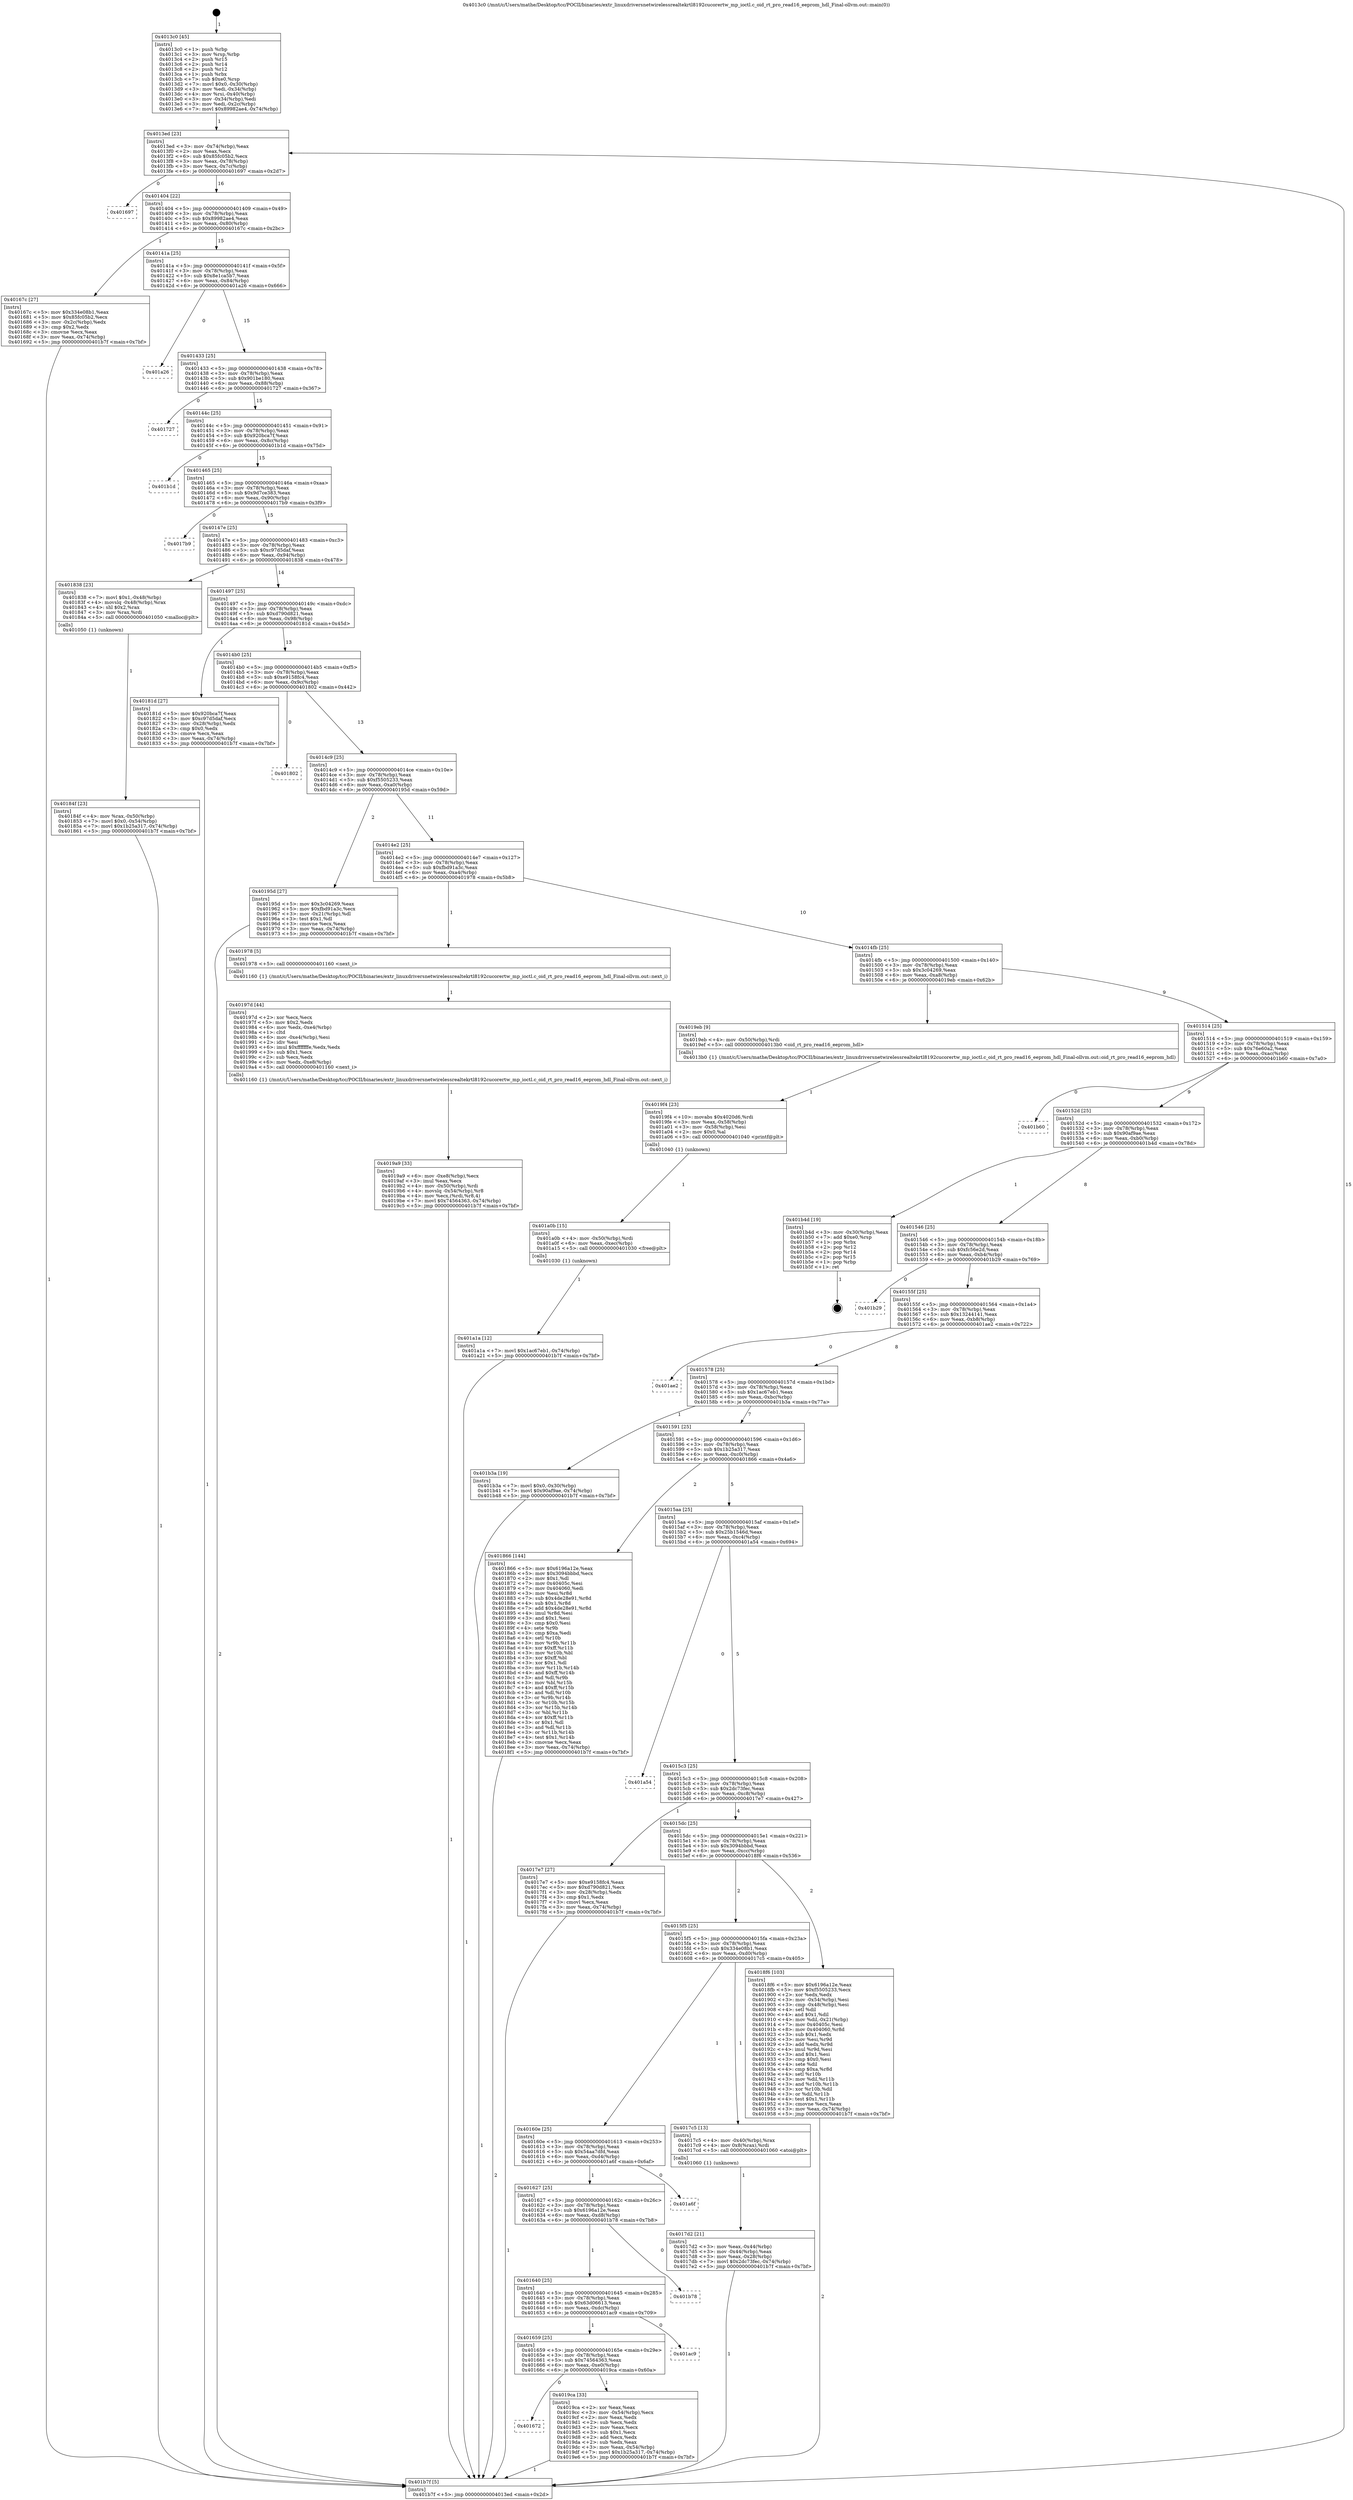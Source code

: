 digraph "0x4013c0" {
  label = "0x4013c0 (/mnt/c/Users/mathe/Desktop/tcc/POCII/binaries/extr_linuxdriversnetwirelessrealtekrtl8192cucorertw_mp_ioctl.c_oid_rt_pro_read16_eeprom_hdl_Final-ollvm.out::main(0))"
  labelloc = "t"
  node[shape=record]

  Entry [label="",width=0.3,height=0.3,shape=circle,fillcolor=black,style=filled]
  "0x4013ed" [label="{
     0x4013ed [23]\l
     | [instrs]\l
     &nbsp;&nbsp;0x4013ed \<+3\>: mov -0x74(%rbp),%eax\l
     &nbsp;&nbsp;0x4013f0 \<+2\>: mov %eax,%ecx\l
     &nbsp;&nbsp;0x4013f2 \<+6\>: sub $0x85fc05b2,%ecx\l
     &nbsp;&nbsp;0x4013f8 \<+3\>: mov %eax,-0x78(%rbp)\l
     &nbsp;&nbsp;0x4013fb \<+3\>: mov %ecx,-0x7c(%rbp)\l
     &nbsp;&nbsp;0x4013fe \<+6\>: je 0000000000401697 \<main+0x2d7\>\l
  }"]
  "0x401697" [label="{
     0x401697\l
  }", style=dashed]
  "0x401404" [label="{
     0x401404 [22]\l
     | [instrs]\l
     &nbsp;&nbsp;0x401404 \<+5\>: jmp 0000000000401409 \<main+0x49\>\l
     &nbsp;&nbsp;0x401409 \<+3\>: mov -0x78(%rbp),%eax\l
     &nbsp;&nbsp;0x40140c \<+5\>: sub $0x89982ae4,%eax\l
     &nbsp;&nbsp;0x401411 \<+3\>: mov %eax,-0x80(%rbp)\l
     &nbsp;&nbsp;0x401414 \<+6\>: je 000000000040167c \<main+0x2bc\>\l
  }"]
  Exit [label="",width=0.3,height=0.3,shape=circle,fillcolor=black,style=filled,peripheries=2]
  "0x40167c" [label="{
     0x40167c [27]\l
     | [instrs]\l
     &nbsp;&nbsp;0x40167c \<+5\>: mov $0x334e08b1,%eax\l
     &nbsp;&nbsp;0x401681 \<+5\>: mov $0x85fc05b2,%ecx\l
     &nbsp;&nbsp;0x401686 \<+3\>: mov -0x2c(%rbp),%edx\l
     &nbsp;&nbsp;0x401689 \<+3\>: cmp $0x2,%edx\l
     &nbsp;&nbsp;0x40168c \<+3\>: cmovne %ecx,%eax\l
     &nbsp;&nbsp;0x40168f \<+3\>: mov %eax,-0x74(%rbp)\l
     &nbsp;&nbsp;0x401692 \<+5\>: jmp 0000000000401b7f \<main+0x7bf\>\l
  }"]
  "0x40141a" [label="{
     0x40141a [25]\l
     | [instrs]\l
     &nbsp;&nbsp;0x40141a \<+5\>: jmp 000000000040141f \<main+0x5f\>\l
     &nbsp;&nbsp;0x40141f \<+3\>: mov -0x78(%rbp),%eax\l
     &nbsp;&nbsp;0x401422 \<+5\>: sub $0x8e1ca5b7,%eax\l
     &nbsp;&nbsp;0x401427 \<+6\>: mov %eax,-0x84(%rbp)\l
     &nbsp;&nbsp;0x40142d \<+6\>: je 0000000000401a26 \<main+0x666\>\l
  }"]
  "0x401b7f" [label="{
     0x401b7f [5]\l
     | [instrs]\l
     &nbsp;&nbsp;0x401b7f \<+5\>: jmp 00000000004013ed \<main+0x2d\>\l
  }"]
  "0x4013c0" [label="{
     0x4013c0 [45]\l
     | [instrs]\l
     &nbsp;&nbsp;0x4013c0 \<+1\>: push %rbp\l
     &nbsp;&nbsp;0x4013c1 \<+3\>: mov %rsp,%rbp\l
     &nbsp;&nbsp;0x4013c4 \<+2\>: push %r15\l
     &nbsp;&nbsp;0x4013c6 \<+2\>: push %r14\l
     &nbsp;&nbsp;0x4013c8 \<+2\>: push %r12\l
     &nbsp;&nbsp;0x4013ca \<+1\>: push %rbx\l
     &nbsp;&nbsp;0x4013cb \<+7\>: sub $0xe0,%rsp\l
     &nbsp;&nbsp;0x4013d2 \<+7\>: movl $0x0,-0x30(%rbp)\l
     &nbsp;&nbsp;0x4013d9 \<+3\>: mov %edi,-0x34(%rbp)\l
     &nbsp;&nbsp;0x4013dc \<+4\>: mov %rsi,-0x40(%rbp)\l
     &nbsp;&nbsp;0x4013e0 \<+3\>: mov -0x34(%rbp),%edi\l
     &nbsp;&nbsp;0x4013e3 \<+3\>: mov %edi,-0x2c(%rbp)\l
     &nbsp;&nbsp;0x4013e6 \<+7\>: movl $0x89982ae4,-0x74(%rbp)\l
  }"]
  "0x401a1a" [label="{
     0x401a1a [12]\l
     | [instrs]\l
     &nbsp;&nbsp;0x401a1a \<+7\>: movl $0x1ac67eb1,-0x74(%rbp)\l
     &nbsp;&nbsp;0x401a21 \<+5\>: jmp 0000000000401b7f \<main+0x7bf\>\l
  }"]
  "0x401a26" [label="{
     0x401a26\l
  }", style=dashed]
  "0x401433" [label="{
     0x401433 [25]\l
     | [instrs]\l
     &nbsp;&nbsp;0x401433 \<+5\>: jmp 0000000000401438 \<main+0x78\>\l
     &nbsp;&nbsp;0x401438 \<+3\>: mov -0x78(%rbp),%eax\l
     &nbsp;&nbsp;0x40143b \<+5\>: sub $0x901be180,%eax\l
     &nbsp;&nbsp;0x401440 \<+6\>: mov %eax,-0x88(%rbp)\l
     &nbsp;&nbsp;0x401446 \<+6\>: je 0000000000401727 \<main+0x367\>\l
  }"]
  "0x401a0b" [label="{
     0x401a0b [15]\l
     | [instrs]\l
     &nbsp;&nbsp;0x401a0b \<+4\>: mov -0x50(%rbp),%rdi\l
     &nbsp;&nbsp;0x401a0f \<+6\>: mov %eax,-0xec(%rbp)\l
     &nbsp;&nbsp;0x401a15 \<+5\>: call 0000000000401030 \<free@plt\>\l
     | [calls]\l
     &nbsp;&nbsp;0x401030 \{1\} (unknown)\l
  }"]
  "0x401727" [label="{
     0x401727\l
  }", style=dashed]
  "0x40144c" [label="{
     0x40144c [25]\l
     | [instrs]\l
     &nbsp;&nbsp;0x40144c \<+5\>: jmp 0000000000401451 \<main+0x91\>\l
     &nbsp;&nbsp;0x401451 \<+3\>: mov -0x78(%rbp),%eax\l
     &nbsp;&nbsp;0x401454 \<+5\>: sub $0x920bca7f,%eax\l
     &nbsp;&nbsp;0x401459 \<+6\>: mov %eax,-0x8c(%rbp)\l
     &nbsp;&nbsp;0x40145f \<+6\>: je 0000000000401b1d \<main+0x75d\>\l
  }"]
  "0x4019f4" [label="{
     0x4019f4 [23]\l
     | [instrs]\l
     &nbsp;&nbsp;0x4019f4 \<+10\>: movabs $0x4020d6,%rdi\l
     &nbsp;&nbsp;0x4019fe \<+3\>: mov %eax,-0x58(%rbp)\l
     &nbsp;&nbsp;0x401a01 \<+3\>: mov -0x58(%rbp),%esi\l
     &nbsp;&nbsp;0x401a04 \<+2\>: mov $0x0,%al\l
     &nbsp;&nbsp;0x401a06 \<+5\>: call 0000000000401040 \<printf@plt\>\l
     | [calls]\l
     &nbsp;&nbsp;0x401040 \{1\} (unknown)\l
  }"]
  "0x401b1d" [label="{
     0x401b1d\l
  }", style=dashed]
  "0x401465" [label="{
     0x401465 [25]\l
     | [instrs]\l
     &nbsp;&nbsp;0x401465 \<+5\>: jmp 000000000040146a \<main+0xaa\>\l
     &nbsp;&nbsp;0x40146a \<+3\>: mov -0x78(%rbp),%eax\l
     &nbsp;&nbsp;0x40146d \<+5\>: sub $0x9d7ce383,%eax\l
     &nbsp;&nbsp;0x401472 \<+6\>: mov %eax,-0x90(%rbp)\l
     &nbsp;&nbsp;0x401478 \<+6\>: je 00000000004017b9 \<main+0x3f9\>\l
  }"]
  "0x401672" [label="{
     0x401672\l
  }", style=dashed]
  "0x4017b9" [label="{
     0x4017b9\l
  }", style=dashed]
  "0x40147e" [label="{
     0x40147e [25]\l
     | [instrs]\l
     &nbsp;&nbsp;0x40147e \<+5\>: jmp 0000000000401483 \<main+0xc3\>\l
     &nbsp;&nbsp;0x401483 \<+3\>: mov -0x78(%rbp),%eax\l
     &nbsp;&nbsp;0x401486 \<+5\>: sub $0xc97d5daf,%eax\l
     &nbsp;&nbsp;0x40148b \<+6\>: mov %eax,-0x94(%rbp)\l
     &nbsp;&nbsp;0x401491 \<+6\>: je 0000000000401838 \<main+0x478\>\l
  }"]
  "0x4019ca" [label="{
     0x4019ca [33]\l
     | [instrs]\l
     &nbsp;&nbsp;0x4019ca \<+2\>: xor %eax,%eax\l
     &nbsp;&nbsp;0x4019cc \<+3\>: mov -0x54(%rbp),%ecx\l
     &nbsp;&nbsp;0x4019cf \<+2\>: mov %eax,%edx\l
     &nbsp;&nbsp;0x4019d1 \<+2\>: sub %ecx,%edx\l
     &nbsp;&nbsp;0x4019d3 \<+2\>: mov %eax,%ecx\l
     &nbsp;&nbsp;0x4019d5 \<+3\>: sub $0x1,%ecx\l
     &nbsp;&nbsp;0x4019d8 \<+2\>: add %ecx,%edx\l
     &nbsp;&nbsp;0x4019da \<+2\>: sub %edx,%eax\l
     &nbsp;&nbsp;0x4019dc \<+3\>: mov %eax,-0x54(%rbp)\l
     &nbsp;&nbsp;0x4019df \<+7\>: movl $0x1b25a317,-0x74(%rbp)\l
     &nbsp;&nbsp;0x4019e6 \<+5\>: jmp 0000000000401b7f \<main+0x7bf\>\l
  }"]
  "0x401838" [label="{
     0x401838 [23]\l
     | [instrs]\l
     &nbsp;&nbsp;0x401838 \<+7\>: movl $0x1,-0x48(%rbp)\l
     &nbsp;&nbsp;0x40183f \<+4\>: movslq -0x48(%rbp),%rax\l
     &nbsp;&nbsp;0x401843 \<+4\>: shl $0x2,%rax\l
     &nbsp;&nbsp;0x401847 \<+3\>: mov %rax,%rdi\l
     &nbsp;&nbsp;0x40184a \<+5\>: call 0000000000401050 \<malloc@plt\>\l
     | [calls]\l
     &nbsp;&nbsp;0x401050 \{1\} (unknown)\l
  }"]
  "0x401497" [label="{
     0x401497 [25]\l
     | [instrs]\l
     &nbsp;&nbsp;0x401497 \<+5\>: jmp 000000000040149c \<main+0xdc\>\l
     &nbsp;&nbsp;0x40149c \<+3\>: mov -0x78(%rbp),%eax\l
     &nbsp;&nbsp;0x40149f \<+5\>: sub $0xd790d821,%eax\l
     &nbsp;&nbsp;0x4014a4 \<+6\>: mov %eax,-0x98(%rbp)\l
     &nbsp;&nbsp;0x4014aa \<+6\>: je 000000000040181d \<main+0x45d\>\l
  }"]
  "0x401659" [label="{
     0x401659 [25]\l
     | [instrs]\l
     &nbsp;&nbsp;0x401659 \<+5\>: jmp 000000000040165e \<main+0x29e\>\l
     &nbsp;&nbsp;0x40165e \<+3\>: mov -0x78(%rbp),%eax\l
     &nbsp;&nbsp;0x401661 \<+5\>: sub $0x74564363,%eax\l
     &nbsp;&nbsp;0x401666 \<+6\>: mov %eax,-0xe0(%rbp)\l
     &nbsp;&nbsp;0x40166c \<+6\>: je 00000000004019ca \<main+0x60a\>\l
  }"]
  "0x40181d" [label="{
     0x40181d [27]\l
     | [instrs]\l
     &nbsp;&nbsp;0x40181d \<+5\>: mov $0x920bca7f,%eax\l
     &nbsp;&nbsp;0x401822 \<+5\>: mov $0xc97d5daf,%ecx\l
     &nbsp;&nbsp;0x401827 \<+3\>: mov -0x28(%rbp),%edx\l
     &nbsp;&nbsp;0x40182a \<+3\>: cmp $0x0,%edx\l
     &nbsp;&nbsp;0x40182d \<+3\>: cmove %ecx,%eax\l
     &nbsp;&nbsp;0x401830 \<+3\>: mov %eax,-0x74(%rbp)\l
     &nbsp;&nbsp;0x401833 \<+5\>: jmp 0000000000401b7f \<main+0x7bf\>\l
  }"]
  "0x4014b0" [label="{
     0x4014b0 [25]\l
     | [instrs]\l
     &nbsp;&nbsp;0x4014b0 \<+5\>: jmp 00000000004014b5 \<main+0xf5\>\l
     &nbsp;&nbsp;0x4014b5 \<+3\>: mov -0x78(%rbp),%eax\l
     &nbsp;&nbsp;0x4014b8 \<+5\>: sub $0xe9158fc4,%eax\l
     &nbsp;&nbsp;0x4014bd \<+6\>: mov %eax,-0x9c(%rbp)\l
     &nbsp;&nbsp;0x4014c3 \<+6\>: je 0000000000401802 \<main+0x442\>\l
  }"]
  "0x401ac9" [label="{
     0x401ac9\l
  }", style=dashed]
  "0x401802" [label="{
     0x401802\l
  }", style=dashed]
  "0x4014c9" [label="{
     0x4014c9 [25]\l
     | [instrs]\l
     &nbsp;&nbsp;0x4014c9 \<+5\>: jmp 00000000004014ce \<main+0x10e\>\l
     &nbsp;&nbsp;0x4014ce \<+3\>: mov -0x78(%rbp),%eax\l
     &nbsp;&nbsp;0x4014d1 \<+5\>: sub $0xf5505233,%eax\l
     &nbsp;&nbsp;0x4014d6 \<+6\>: mov %eax,-0xa0(%rbp)\l
     &nbsp;&nbsp;0x4014dc \<+6\>: je 000000000040195d \<main+0x59d\>\l
  }"]
  "0x401640" [label="{
     0x401640 [25]\l
     | [instrs]\l
     &nbsp;&nbsp;0x401640 \<+5\>: jmp 0000000000401645 \<main+0x285\>\l
     &nbsp;&nbsp;0x401645 \<+3\>: mov -0x78(%rbp),%eax\l
     &nbsp;&nbsp;0x401648 \<+5\>: sub $0x63d06613,%eax\l
     &nbsp;&nbsp;0x40164d \<+6\>: mov %eax,-0xdc(%rbp)\l
     &nbsp;&nbsp;0x401653 \<+6\>: je 0000000000401ac9 \<main+0x709\>\l
  }"]
  "0x40195d" [label="{
     0x40195d [27]\l
     | [instrs]\l
     &nbsp;&nbsp;0x40195d \<+5\>: mov $0x3c04269,%eax\l
     &nbsp;&nbsp;0x401962 \<+5\>: mov $0xfbd91a3c,%ecx\l
     &nbsp;&nbsp;0x401967 \<+3\>: mov -0x21(%rbp),%dl\l
     &nbsp;&nbsp;0x40196a \<+3\>: test $0x1,%dl\l
     &nbsp;&nbsp;0x40196d \<+3\>: cmovne %ecx,%eax\l
     &nbsp;&nbsp;0x401970 \<+3\>: mov %eax,-0x74(%rbp)\l
     &nbsp;&nbsp;0x401973 \<+5\>: jmp 0000000000401b7f \<main+0x7bf\>\l
  }"]
  "0x4014e2" [label="{
     0x4014e2 [25]\l
     | [instrs]\l
     &nbsp;&nbsp;0x4014e2 \<+5\>: jmp 00000000004014e7 \<main+0x127\>\l
     &nbsp;&nbsp;0x4014e7 \<+3\>: mov -0x78(%rbp),%eax\l
     &nbsp;&nbsp;0x4014ea \<+5\>: sub $0xfbd91a3c,%eax\l
     &nbsp;&nbsp;0x4014ef \<+6\>: mov %eax,-0xa4(%rbp)\l
     &nbsp;&nbsp;0x4014f5 \<+6\>: je 0000000000401978 \<main+0x5b8\>\l
  }"]
  "0x401b78" [label="{
     0x401b78\l
  }", style=dashed]
  "0x401978" [label="{
     0x401978 [5]\l
     | [instrs]\l
     &nbsp;&nbsp;0x401978 \<+5\>: call 0000000000401160 \<next_i\>\l
     | [calls]\l
     &nbsp;&nbsp;0x401160 \{1\} (/mnt/c/Users/mathe/Desktop/tcc/POCII/binaries/extr_linuxdriversnetwirelessrealtekrtl8192cucorertw_mp_ioctl.c_oid_rt_pro_read16_eeprom_hdl_Final-ollvm.out::next_i)\l
  }"]
  "0x4014fb" [label="{
     0x4014fb [25]\l
     | [instrs]\l
     &nbsp;&nbsp;0x4014fb \<+5\>: jmp 0000000000401500 \<main+0x140\>\l
     &nbsp;&nbsp;0x401500 \<+3\>: mov -0x78(%rbp),%eax\l
     &nbsp;&nbsp;0x401503 \<+5\>: sub $0x3c04269,%eax\l
     &nbsp;&nbsp;0x401508 \<+6\>: mov %eax,-0xa8(%rbp)\l
     &nbsp;&nbsp;0x40150e \<+6\>: je 00000000004019eb \<main+0x62b\>\l
  }"]
  "0x401627" [label="{
     0x401627 [25]\l
     | [instrs]\l
     &nbsp;&nbsp;0x401627 \<+5\>: jmp 000000000040162c \<main+0x26c\>\l
     &nbsp;&nbsp;0x40162c \<+3\>: mov -0x78(%rbp),%eax\l
     &nbsp;&nbsp;0x40162f \<+5\>: sub $0x6196a12e,%eax\l
     &nbsp;&nbsp;0x401634 \<+6\>: mov %eax,-0xd8(%rbp)\l
     &nbsp;&nbsp;0x40163a \<+6\>: je 0000000000401b78 \<main+0x7b8\>\l
  }"]
  "0x4019eb" [label="{
     0x4019eb [9]\l
     | [instrs]\l
     &nbsp;&nbsp;0x4019eb \<+4\>: mov -0x50(%rbp),%rdi\l
     &nbsp;&nbsp;0x4019ef \<+5\>: call 00000000004013b0 \<oid_rt_pro_read16_eeprom_hdl\>\l
     | [calls]\l
     &nbsp;&nbsp;0x4013b0 \{1\} (/mnt/c/Users/mathe/Desktop/tcc/POCII/binaries/extr_linuxdriversnetwirelessrealtekrtl8192cucorertw_mp_ioctl.c_oid_rt_pro_read16_eeprom_hdl_Final-ollvm.out::oid_rt_pro_read16_eeprom_hdl)\l
  }"]
  "0x401514" [label="{
     0x401514 [25]\l
     | [instrs]\l
     &nbsp;&nbsp;0x401514 \<+5\>: jmp 0000000000401519 \<main+0x159\>\l
     &nbsp;&nbsp;0x401519 \<+3\>: mov -0x78(%rbp),%eax\l
     &nbsp;&nbsp;0x40151c \<+5\>: sub $0x76e60a2,%eax\l
     &nbsp;&nbsp;0x401521 \<+6\>: mov %eax,-0xac(%rbp)\l
     &nbsp;&nbsp;0x401527 \<+6\>: je 0000000000401b60 \<main+0x7a0\>\l
  }"]
  "0x401a6f" [label="{
     0x401a6f\l
  }", style=dashed]
  "0x401b60" [label="{
     0x401b60\l
  }", style=dashed]
  "0x40152d" [label="{
     0x40152d [25]\l
     | [instrs]\l
     &nbsp;&nbsp;0x40152d \<+5\>: jmp 0000000000401532 \<main+0x172\>\l
     &nbsp;&nbsp;0x401532 \<+3\>: mov -0x78(%rbp),%eax\l
     &nbsp;&nbsp;0x401535 \<+5\>: sub $0x90af9ae,%eax\l
     &nbsp;&nbsp;0x40153a \<+6\>: mov %eax,-0xb0(%rbp)\l
     &nbsp;&nbsp;0x401540 \<+6\>: je 0000000000401b4d \<main+0x78d\>\l
  }"]
  "0x4019a9" [label="{
     0x4019a9 [33]\l
     | [instrs]\l
     &nbsp;&nbsp;0x4019a9 \<+6\>: mov -0xe8(%rbp),%ecx\l
     &nbsp;&nbsp;0x4019af \<+3\>: imul %eax,%ecx\l
     &nbsp;&nbsp;0x4019b2 \<+4\>: mov -0x50(%rbp),%rdi\l
     &nbsp;&nbsp;0x4019b6 \<+4\>: movslq -0x54(%rbp),%r8\l
     &nbsp;&nbsp;0x4019ba \<+4\>: mov %ecx,(%rdi,%r8,4)\l
     &nbsp;&nbsp;0x4019be \<+7\>: movl $0x74564363,-0x74(%rbp)\l
     &nbsp;&nbsp;0x4019c5 \<+5\>: jmp 0000000000401b7f \<main+0x7bf\>\l
  }"]
  "0x401b4d" [label="{
     0x401b4d [19]\l
     | [instrs]\l
     &nbsp;&nbsp;0x401b4d \<+3\>: mov -0x30(%rbp),%eax\l
     &nbsp;&nbsp;0x401b50 \<+7\>: add $0xe0,%rsp\l
     &nbsp;&nbsp;0x401b57 \<+1\>: pop %rbx\l
     &nbsp;&nbsp;0x401b58 \<+2\>: pop %r12\l
     &nbsp;&nbsp;0x401b5a \<+2\>: pop %r14\l
     &nbsp;&nbsp;0x401b5c \<+2\>: pop %r15\l
     &nbsp;&nbsp;0x401b5e \<+1\>: pop %rbp\l
     &nbsp;&nbsp;0x401b5f \<+1\>: ret\l
  }"]
  "0x401546" [label="{
     0x401546 [25]\l
     | [instrs]\l
     &nbsp;&nbsp;0x401546 \<+5\>: jmp 000000000040154b \<main+0x18b\>\l
     &nbsp;&nbsp;0x40154b \<+3\>: mov -0x78(%rbp),%eax\l
     &nbsp;&nbsp;0x40154e \<+5\>: sub $0xfc56e2d,%eax\l
     &nbsp;&nbsp;0x401553 \<+6\>: mov %eax,-0xb4(%rbp)\l
     &nbsp;&nbsp;0x401559 \<+6\>: je 0000000000401b29 \<main+0x769\>\l
  }"]
  "0x40197d" [label="{
     0x40197d [44]\l
     | [instrs]\l
     &nbsp;&nbsp;0x40197d \<+2\>: xor %ecx,%ecx\l
     &nbsp;&nbsp;0x40197f \<+5\>: mov $0x2,%edx\l
     &nbsp;&nbsp;0x401984 \<+6\>: mov %edx,-0xe4(%rbp)\l
     &nbsp;&nbsp;0x40198a \<+1\>: cltd\l
     &nbsp;&nbsp;0x40198b \<+6\>: mov -0xe4(%rbp),%esi\l
     &nbsp;&nbsp;0x401991 \<+2\>: idiv %esi\l
     &nbsp;&nbsp;0x401993 \<+6\>: imul $0xfffffffe,%edx,%edx\l
     &nbsp;&nbsp;0x401999 \<+3\>: sub $0x1,%ecx\l
     &nbsp;&nbsp;0x40199c \<+2\>: sub %ecx,%edx\l
     &nbsp;&nbsp;0x40199e \<+6\>: mov %edx,-0xe8(%rbp)\l
     &nbsp;&nbsp;0x4019a4 \<+5\>: call 0000000000401160 \<next_i\>\l
     | [calls]\l
     &nbsp;&nbsp;0x401160 \{1\} (/mnt/c/Users/mathe/Desktop/tcc/POCII/binaries/extr_linuxdriversnetwirelessrealtekrtl8192cucorertw_mp_ioctl.c_oid_rt_pro_read16_eeprom_hdl_Final-ollvm.out::next_i)\l
  }"]
  "0x401b29" [label="{
     0x401b29\l
  }", style=dashed]
  "0x40155f" [label="{
     0x40155f [25]\l
     | [instrs]\l
     &nbsp;&nbsp;0x40155f \<+5\>: jmp 0000000000401564 \<main+0x1a4\>\l
     &nbsp;&nbsp;0x401564 \<+3\>: mov -0x78(%rbp),%eax\l
     &nbsp;&nbsp;0x401567 \<+5\>: sub $0x13244141,%eax\l
     &nbsp;&nbsp;0x40156c \<+6\>: mov %eax,-0xb8(%rbp)\l
     &nbsp;&nbsp;0x401572 \<+6\>: je 0000000000401ae2 \<main+0x722\>\l
  }"]
  "0x40184f" [label="{
     0x40184f [23]\l
     | [instrs]\l
     &nbsp;&nbsp;0x40184f \<+4\>: mov %rax,-0x50(%rbp)\l
     &nbsp;&nbsp;0x401853 \<+7\>: movl $0x0,-0x54(%rbp)\l
     &nbsp;&nbsp;0x40185a \<+7\>: movl $0x1b25a317,-0x74(%rbp)\l
     &nbsp;&nbsp;0x401861 \<+5\>: jmp 0000000000401b7f \<main+0x7bf\>\l
  }"]
  "0x401ae2" [label="{
     0x401ae2\l
  }", style=dashed]
  "0x401578" [label="{
     0x401578 [25]\l
     | [instrs]\l
     &nbsp;&nbsp;0x401578 \<+5\>: jmp 000000000040157d \<main+0x1bd\>\l
     &nbsp;&nbsp;0x40157d \<+3\>: mov -0x78(%rbp),%eax\l
     &nbsp;&nbsp;0x401580 \<+5\>: sub $0x1ac67eb1,%eax\l
     &nbsp;&nbsp;0x401585 \<+6\>: mov %eax,-0xbc(%rbp)\l
     &nbsp;&nbsp;0x40158b \<+6\>: je 0000000000401b3a \<main+0x77a\>\l
  }"]
  "0x4017d2" [label="{
     0x4017d2 [21]\l
     | [instrs]\l
     &nbsp;&nbsp;0x4017d2 \<+3\>: mov %eax,-0x44(%rbp)\l
     &nbsp;&nbsp;0x4017d5 \<+3\>: mov -0x44(%rbp),%eax\l
     &nbsp;&nbsp;0x4017d8 \<+3\>: mov %eax,-0x28(%rbp)\l
     &nbsp;&nbsp;0x4017db \<+7\>: movl $0x2dc73fec,-0x74(%rbp)\l
     &nbsp;&nbsp;0x4017e2 \<+5\>: jmp 0000000000401b7f \<main+0x7bf\>\l
  }"]
  "0x401b3a" [label="{
     0x401b3a [19]\l
     | [instrs]\l
     &nbsp;&nbsp;0x401b3a \<+7\>: movl $0x0,-0x30(%rbp)\l
     &nbsp;&nbsp;0x401b41 \<+7\>: movl $0x90af9ae,-0x74(%rbp)\l
     &nbsp;&nbsp;0x401b48 \<+5\>: jmp 0000000000401b7f \<main+0x7bf\>\l
  }"]
  "0x401591" [label="{
     0x401591 [25]\l
     | [instrs]\l
     &nbsp;&nbsp;0x401591 \<+5\>: jmp 0000000000401596 \<main+0x1d6\>\l
     &nbsp;&nbsp;0x401596 \<+3\>: mov -0x78(%rbp),%eax\l
     &nbsp;&nbsp;0x401599 \<+5\>: sub $0x1b25a317,%eax\l
     &nbsp;&nbsp;0x40159e \<+6\>: mov %eax,-0xc0(%rbp)\l
     &nbsp;&nbsp;0x4015a4 \<+6\>: je 0000000000401866 \<main+0x4a6\>\l
  }"]
  "0x40160e" [label="{
     0x40160e [25]\l
     | [instrs]\l
     &nbsp;&nbsp;0x40160e \<+5\>: jmp 0000000000401613 \<main+0x253\>\l
     &nbsp;&nbsp;0x401613 \<+3\>: mov -0x78(%rbp),%eax\l
     &nbsp;&nbsp;0x401616 \<+5\>: sub $0x54aa7dfd,%eax\l
     &nbsp;&nbsp;0x40161b \<+6\>: mov %eax,-0xd4(%rbp)\l
     &nbsp;&nbsp;0x401621 \<+6\>: je 0000000000401a6f \<main+0x6af\>\l
  }"]
  "0x401866" [label="{
     0x401866 [144]\l
     | [instrs]\l
     &nbsp;&nbsp;0x401866 \<+5\>: mov $0x6196a12e,%eax\l
     &nbsp;&nbsp;0x40186b \<+5\>: mov $0x3094bbbd,%ecx\l
     &nbsp;&nbsp;0x401870 \<+2\>: mov $0x1,%dl\l
     &nbsp;&nbsp;0x401872 \<+7\>: mov 0x40405c,%esi\l
     &nbsp;&nbsp;0x401879 \<+7\>: mov 0x404060,%edi\l
     &nbsp;&nbsp;0x401880 \<+3\>: mov %esi,%r8d\l
     &nbsp;&nbsp;0x401883 \<+7\>: sub $0x4de28e91,%r8d\l
     &nbsp;&nbsp;0x40188a \<+4\>: sub $0x1,%r8d\l
     &nbsp;&nbsp;0x40188e \<+7\>: add $0x4de28e91,%r8d\l
     &nbsp;&nbsp;0x401895 \<+4\>: imul %r8d,%esi\l
     &nbsp;&nbsp;0x401899 \<+3\>: and $0x1,%esi\l
     &nbsp;&nbsp;0x40189c \<+3\>: cmp $0x0,%esi\l
     &nbsp;&nbsp;0x40189f \<+4\>: sete %r9b\l
     &nbsp;&nbsp;0x4018a3 \<+3\>: cmp $0xa,%edi\l
     &nbsp;&nbsp;0x4018a6 \<+4\>: setl %r10b\l
     &nbsp;&nbsp;0x4018aa \<+3\>: mov %r9b,%r11b\l
     &nbsp;&nbsp;0x4018ad \<+4\>: xor $0xff,%r11b\l
     &nbsp;&nbsp;0x4018b1 \<+3\>: mov %r10b,%bl\l
     &nbsp;&nbsp;0x4018b4 \<+3\>: xor $0xff,%bl\l
     &nbsp;&nbsp;0x4018b7 \<+3\>: xor $0x1,%dl\l
     &nbsp;&nbsp;0x4018ba \<+3\>: mov %r11b,%r14b\l
     &nbsp;&nbsp;0x4018bd \<+4\>: and $0xff,%r14b\l
     &nbsp;&nbsp;0x4018c1 \<+3\>: and %dl,%r9b\l
     &nbsp;&nbsp;0x4018c4 \<+3\>: mov %bl,%r15b\l
     &nbsp;&nbsp;0x4018c7 \<+4\>: and $0xff,%r15b\l
     &nbsp;&nbsp;0x4018cb \<+3\>: and %dl,%r10b\l
     &nbsp;&nbsp;0x4018ce \<+3\>: or %r9b,%r14b\l
     &nbsp;&nbsp;0x4018d1 \<+3\>: or %r10b,%r15b\l
     &nbsp;&nbsp;0x4018d4 \<+3\>: xor %r15b,%r14b\l
     &nbsp;&nbsp;0x4018d7 \<+3\>: or %bl,%r11b\l
     &nbsp;&nbsp;0x4018da \<+4\>: xor $0xff,%r11b\l
     &nbsp;&nbsp;0x4018de \<+3\>: or $0x1,%dl\l
     &nbsp;&nbsp;0x4018e1 \<+3\>: and %dl,%r11b\l
     &nbsp;&nbsp;0x4018e4 \<+3\>: or %r11b,%r14b\l
     &nbsp;&nbsp;0x4018e7 \<+4\>: test $0x1,%r14b\l
     &nbsp;&nbsp;0x4018eb \<+3\>: cmovne %ecx,%eax\l
     &nbsp;&nbsp;0x4018ee \<+3\>: mov %eax,-0x74(%rbp)\l
     &nbsp;&nbsp;0x4018f1 \<+5\>: jmp 0000000000401b7f \<main+0x7bf\>\l
  }"]
  "0x4015aa" [label="{
     0x4015aa [25]\l
     | [instrs]\l
     &nbsp;&nbsp;0x4015aa \<+5\>: jmp 00000000004015af \<main+0x1ef\>\l
     &nbsp;&nbsp;0x4015af \<+3\>: mov -0x78(%rbp),%eax\l
     &nbsp;&nbsp;0x4015b2 \<+5\>: sub $0x25b1546d,%eax\l
     &nbsp;&nbsp;0x4015b7 \<+6\>: mov %eax,-0xc4(%rbp)\l
     &nbsp;&nbsp;0x4015bd \<+6\>: je 0000000000401a54 \<main+0x694\>\l
  }"]
  "0x4017c5" [label="{
     0x4017c5 [13]\l
     | [instrs]\l
     &nbsp;&nbsp;0x4017c5 \<+4\>: mov -0x40(%rbp),%rax\l
     &nbsp;&nbsp;0x4017c9 \<+4\>: mov 0x8(%rax),%rdi\l
     &nbsp;&nbsp;0x4017cd \<+5\>: call 0000000000401060 \<atoi@plt\>\l
     | [calls]\l
     &nbsp;&nbsp;0x401060 \{1\} (unknown)\l
  }"]
  "0x401a54" [label="{
     0x401a54\l
  }", style=dashed]
  "0x4015c3" [label="{
     0x4015c3 [25]\l
     | [instrs]\l
     &nbsp;&nbsp;0x4015c3 \<+5\>: jmp 00000000004015c8 \<main+0x208\>\l
     &nbsp;&nbsp;0x4015c8 \<+3\>: mov -0x78(%rbp),%eax\l
     &nbsp;&nbsp;0x4015cb \<+5\>: sub $0x2dc73fec,%eax\l
     &nbsp;&nbsp;0x4015d0 \<+6\>: mov %eax,-0xc8(%rbp)\l
     &nbsp;&nbsp;0x4015d6 \<+6\>: je 00000000004017e7 \<main+0x427\>\l
  }"]
  "0x4015f5" [label="{
     0x4015f5 [25]\l
     | [instrs]\l
     &nbsp;&nbsp;0x4015f5 \<+5\>: jmp 00000000004015fa \<main+0x23a\>\l
     &nbsp;&nbsp;0x4015fa \<+3\>: mov -0x78(%rbp),%eax\l
     &nbsp;&nbsp;0x4015fd \<+5\>: sub $0x334e08b1,%eax\l
     &nbsp;&nbsp;0x401602 \<+6\>: mov %eax,-0xd0(%rbp)\l
     &nbsp;&nbsp;0x401608 \<+6\>: je 00000000004017c5 \<main+0x405\>\l
  }"]
  "0x4017e7" [label="{
     0x4017e7 [27]\l
     | [instrs]\l
     &nbsp;&nbsp;0x4017e7 \<+5\>: mov $0xe9158fc4,%eax\l
     &nbsp;&nbsp;0x4017ec \<+5\>: mov $0xd790d821,%ecx\l
     &nbsp;&nbsp;0x4017f1 \<+3\>: mov -0x28(%rbp),%edx\l
     &nbsp;&nbsp;0x4017f4 \<+3\>: cmp $0x1,%edx\l
     &nbsp;&nbsp;0x4017f7 \<+3\>: cmovl %ecx,%eax\l
     &nbsp;&nbsp;0x4017fa \<+3\>: mov %eax,-0x74(%rbp)\l
     &nbsp;&nbsp;0x4017fd \<+5\>: jmp 0000000000401b7f \<main+0x7bf\>\l
  }"]
  "0x4015dc" [label="{
     0x4015dc [25]\l
     | [instrs]\l
     &nbsp;&nbsp;0x4015dc \<+5\>: jmp 00000000004015e1 \<main+0x221\>\l
     &nbsp;&nbsp;0x4015e1 \<+3\>: mov -0x78(%rbp),%eax\l
     &nbsp;&nbsp;0x4015e4 \<+5\>: sub $0x3094bbbd,%eax\l
     &nbsp;&nbsp;0x4015e9 \<+6\>: mov %eax,-0xcc(%rbp)\l
     &nbsp;&nbsp;0x4015ef \<+6\>: je 00000000004018f6 \<main+0x536\>\l
  }"]
  "0x4018f6" [label="{
     0x4018f6 [103]\l
     | [instrs]\l
     &nbsp;&nbsp;0x4018f6 \<+5\>: mov $0x6196a12e,%eax\l
     &nbsp;&nbsp;0x4018fb \<+5\>: mov $0xf5505233,%ecx\l
     &nbsp;&nbsp;0x401900 \<+2\>: xor %edx,%edx\l
     &nbsp;&nbsp;0x401902 \<+3\>: mov -0x54(%rbp),%esi\l
     &nbsp;&nbsp;0x401905 \<+3\>: cmp -0x48(%rbp),%esi\l
     &nbsp;&nbsp;0x401908 \<+4\>: setl %dil\l
     &nbsp;&nbsp;0x40190c \<+4\>: and $0x1,%dil\l
     &nbsp;&nbsp;0x401910 \<+4\>: mov %dil,-0x21(%rbp)\l
     &nbsp;&nbsp;0x401914 \<+7\>: mov 0x40405c,%esi\l
     &nbsp;&nbsp;0x40191b \<+8\>: mov 0x404060,%r8d\l
     &nbsp;&nbsp;0x401923 \<+3\>: sub $0x1,%edx\l
     &nbsp;&nbsp;0x401926 \<+3\>: mov %esi,%r9d\l
     &nbsp;&nbsp;0x401929 \<+3\>: add %edx,%r9d\l
     &nbsp;&nbsp;0x40192c \<+4\>: imul %r9d,%esi\l
     &nbsp;&nbsp;0x401930 \<+3\>: and $0x1,%esi\l
     &nbsp;&nbsp;0x401933 \<+3\>: cmp $0x0,%esi\l
     &nbsp;&nbsp;0x401936 \<+4\>: sete %dil\l
     &nbsp;&nbsp;0x40193a \<+4\>: cmp $0xa,%r8d\l
     &nbsp;&nbsp;0x40193e \<+4\>: setl %r10b\l
     &nbsp;&nbsp;0x401942 \<+3\>: mov %dil,%r11b\l
     &nbsp;&nbsp;0x401945 \<+3\>: and %r10b,%r11b\l
     &nbsp;&nbsp;0x401948 \<+3\>: xor %r10b,%dil\l
     &nbsp;&nbsp;0x40194b \<+3\>: or %dil,%r11b\l
     &nbsp;&nbsp;0x40194e \<+4\>: test $0x1,%r11b\l
     &nbsp;&nbsp;0x401952 \<+3\>: cmovne %ecx,%eax\l
     &nbsp;&nbsp;0x401955 \<+3\>: mov %eax,-0x74(%rbp)\l
     &nbsp;&nbsp;0x401958 \<+5\>: jmp 0000000000401b7f \<main+0x7bf\>\l
  }"]
  Entry -> "0x4013c0" [label=" 1"]
  "0x4013ed" -> "0x401697" [label=" 0"]
  "0x4013ed" -> "0x401404" [label=" 16"]
  "0x401b4d" -> Exit [label=" 1"]
  "0x401404" -> "0x40167c" [label=" 1"]
  "0x401404" -> "0x40141a" [label=" 15"]
  "0x40167c" -> "0x401b7f" [label=" 1"]
  "0x4013c0" -> "0x4013ed" [label=" 1"]
  "0x401b7f" -> "0x4013ed" [label=" 15"]
  "0x401b3a" -> "0x401b7f" [label=" 1"]
  "0x40141a" -> "0x401a26" [label=" 0"]
  "0x40141a" -> "0x401433" [label=" 15"]
  "0x401a1a" -> "0x401b7f" [label=" 1"]
  "0x401433" -> "0x401727" [label=" 0"]
  "0x401433" -> "0x40144c" [label=" 15"]
  "0x401a0b" -> "0x401a1a" [label=" 1"]
  "0x40144c" -> "0x401b1d" [label=" 0"]
  "0x40144c" -> "0x401465" [label=" 15"]
  "0x4019f4" -> "0x401a0b" [label=" 1"]
  "0x401465" -> "0x4017b9" [label=" 0"]
  "0x401465" -> "0x40147e" [label=" 15"]
  "0x4019eb" -> "0x4019f4" [label=" 1"]
  "0x40147e" -> "0x401838" [label=" 1"]
  "0x40147e" -> "0x401497" [label=" 14"]
  "0x4019ca" -> "0x401b7f" [label=" 1"]
  "0x401497" -> "0x40181d" [label=" 1"]
  "0x401497" -> "0x4014b0" [label=" 13"]
  "0x401659" -> "0x4019ca" [label=" 1"]
  "0x4014b0" -> "0x401802" [label=" 0"]
  "0x4014b0" -> "0x4014c9" [label=" 13"]
  "0x401659" -> "0x401672" [label=" 0"]
  "0x4014c9" -> "0x40195d" [label=" 2"]
  "0x4014c9" -> "0x4014e2" [label=" 11"]
  "0x401640" -> "0x401ac9" [label=" 0"]
  "0x4014e2" -> "0x401978" [label=" 1"]
  "0x4014e2" -> "0x4014fb" [label=" 10"]
  "0x401640" -> "0x401659" [label=" 1"]
  "0x4014fb" -> "0x4019eb" [label=" 1"]
  "0x4014fb" -> "0x401514" [label=" 9"]
  "0x401627" -> "0x401b78" [label=" 0"]
  "0x401514" -> "0x401b60" [label=" 0"]
  "0x401514" -> "0x40152d" [label=" 9"]
  "0x401627" -> "0x401640" [label=" 1"]
  "0x40152d" -> "0x401b4d" [label=" 1"]
  "0x40152d" -> "0x401546" [label=" 8"]
  "0x40160e" -> "0x401a6f" [label=" 0"]
  "0x401546" -> "0x401b29" [label=" 0"]
  "0x401546" -> "0x40155f" [label=" 8"]
  "0x40160e" -> "0x401627" [label=" 1"]
  "0x40155f" -> "0x401ae2" [label=" 0"]
  "0x40155f" -> "0x401578" [label=" 8"]
  "0x4019a9" -> "0x401b7f" [label=" 1"]
  "0x401578" -> "0x401b3a" [label=" 1"]
  "0x401578" -> "0x401591" [label=" 7"]
  "0x40197d" -> "0x4019a9" [label=" 1"]
  "0x401591" -> "0x401866" [label=" 2"]
  "0x401591" -> "0x4015aa" [label=" 5"]
  "0x401978" -> "0x40197d" [label=" 1"]
  "0x4015aa" -> "0x401a54" [label=" 0"]
  "0x4015aa" -> "0x4015c3" [label=" 5"]
  "0x40195d" -> "0x401b7f" [label=" 2"]
  "0x4015c3" -> "0x4017e7" [label=" 1"]
  "0x4015c3" -> "0x4015dc" [label=" 4"]
  "0x401866" -> "0x401b7f" [label=" 2"]
  "0x4015dc" -> "0x4018f6" [label=" 2"]
  "0x4015dc" -> "0x4015f5" [label=" 2"]
  "0x4018f6" -> "0x401b7f" [label=" 2"]
  "0x4015f5" -> "0x4017c5" [label=" 1"]
  "0x4015f5" -> "0x40160e" [label=" 1"]
  "0x4017c5" -> "0x4017d2" [label=" 1"]
  "0x4017d2" -> "0x401b7f" [label=" 1"]
  "0x4017e7" -> "0x401b7f" [label=" 1"]
  "0x40181d" -> "0x401b7f" [label=" 1"]
  "0x401838" -> "0x40184f" [label=" 1"]
  "0x40184f" -> "0x401b7f" [label=" 1"]
}
